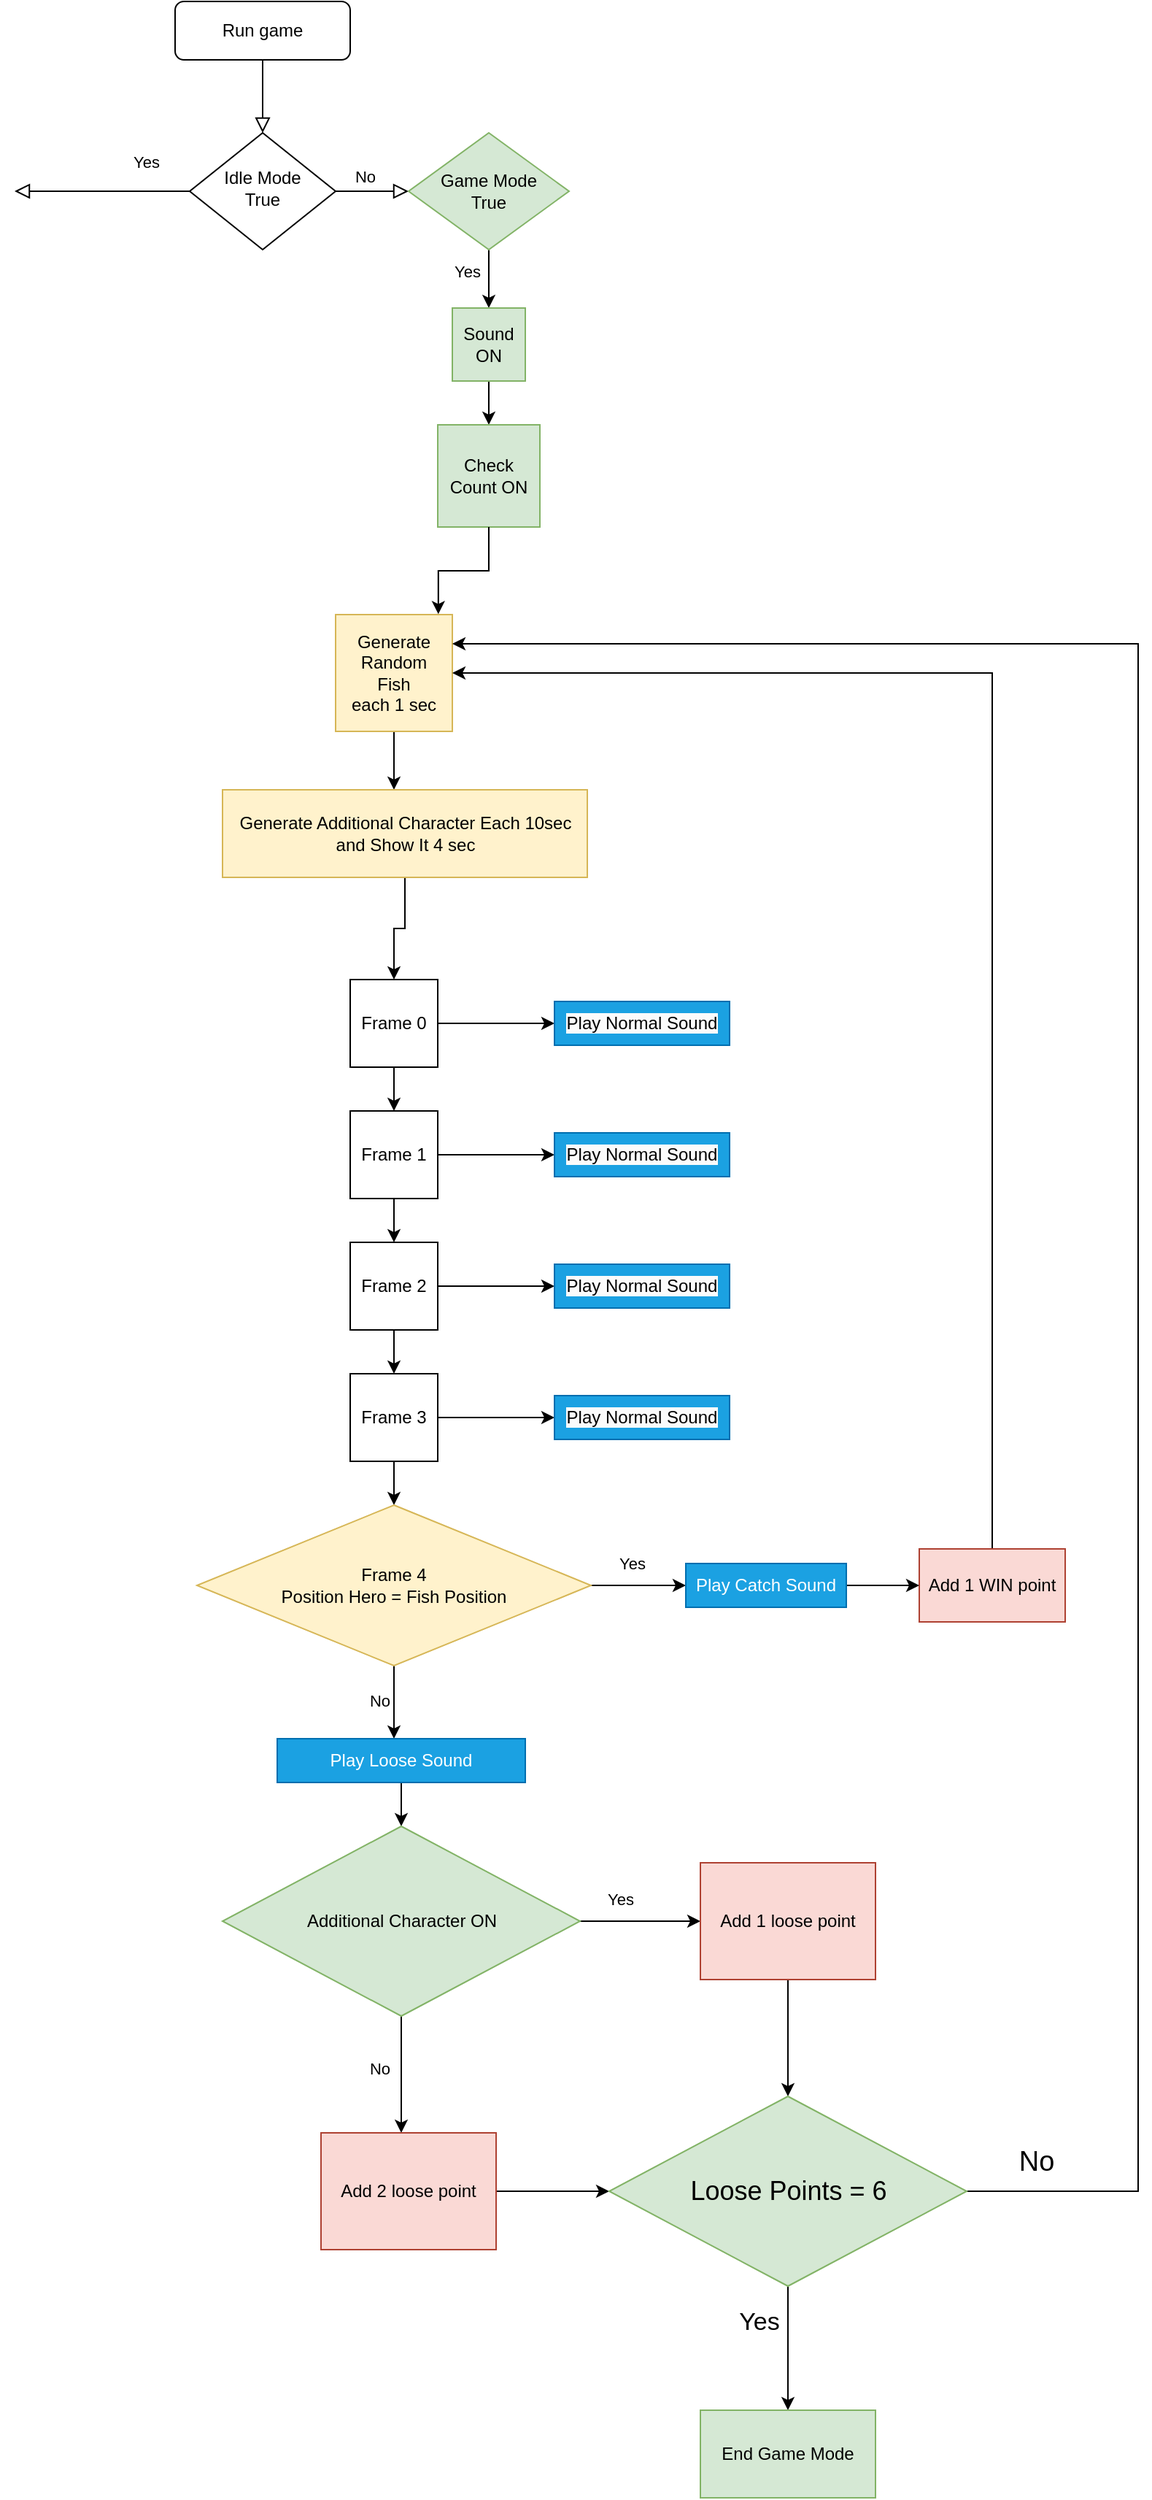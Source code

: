 <mxfile version="22.1.2" type="github">
  <diagram id="C5RBs43oDa-KdzZeNtuy" name="Page-1">
    <mxGraphModel dx="2074" dy="1128" grid="1" gridSize="10" guides="1" tooltips="1" connect="1" arrows="1" fold="1" page="1" pageScale="1" pageWidth="2339" pageHeight="3300" math="0" shadow="0">
      <root>
        <mxCell id="WIyWlLk6GJQsqaUBKTNV-0" />
        <mxCell id="WIyWlLk6GJQsqaUBKTNV-1" parent="WIyWlLk6GJQsqaUBKTNV-0" />
        <mxCell id="WIyWlLk6GJQsqaUBKTNV-2" value="" style="rounded=0;html=1;jettySize=auto;orthogonalLoop=1;fontSize=11;endArrow=block;endFill=0;endSize=8;strokeWidth=1;shadow=0;labelBackgroundColor=none;edgeStyle=orthogonalEdgeStyle;" parent="WIyWlLk6GJQsqaUBKTNV-1" source="WIyWlLk6GJQsqaUBKTNV-3" target="WIyWlLk6GJQsqaUBKTNV-6" edge="1">
          <mxGeometry relative="1" as="geometry" />
        </mxCell>
        <mxCell id="WIyWlLk6GJQsqaUBKTNV-3" value="Run game" style="rounded=1;whiteSpace=wrap;html=1;fontSize=12;glass=0;strokeWidth=1;shadow=0;" parent="WIyWlLk6GJQsqaUBKTNV-1" vertex="1">
          <mxGeometry x="1040" y="420" width="120" height="40" as="geometry" />
        </mxCell>
        <mxCell id="WIyWlLk6GJQsqaUBKTNV-4" value="Yes" style="rounded=0;html=1;jettySize=auto;orthogonalLoop=1;fontSize=11;endArrow=block;endFill=0;endSize=8;strokeWidth=1;shadow=0;labelBackgroundColor=none;edgeStyle=orthogonalEdgeStyle;exitX=0;exitY=0.5;exitDx=0;exitDy=0;" parent="WIyWlLk6GJQsqaUBKTNV-1" source="WIyWlLk6GJQsqaUBKTNV-6" edge="1">
          <mxGeometry x="-0.506" y="-20" relative="1" as="geometry">
            <mxPoint as="offset" />
            <mxPoint x="930" y="550" as="targetPoint" />
          </mxGeometry>
        </mxCell>
        <mxCell id="WIyWlLk6GJQsqaUBKTNV-5" value="No" style="edgeStyle=orthogonalEdgeStyle;rounded=0;html=1;jettySize=auto;orthogonalLoop=1;fontSize=11;endArrow=block;endFill=0;endSize=8;strokeWidth=1;shadow=0;labelBackgroundColor=none;" parent="WIyWlLk6GJQsqaUBKTNV-1" source="WIyWlLk6GJQsqaUBKTNV-6" edge="1">
          <mxGeometry x="-0.207" y="10" relative="1" as="geometry">
            <mxPoint as="offset" />
            <mxPoint x="1200" y="550" as="targetPoint" />
          </mxGeometry>
        </mxCell>
        <mxCell id="WIyWlLk6GJQsqaUBKTNV-6" value="Idle Mode&lt;br&gt;True" style="rhombus;whiteSpace=wrap;html=1;shadow=0;fontFamily=Helvetica;fontSize=12;align=center;strokeWidth=1;spacing=6;spacingTop=-4;" parent="WIyWlLk6GJQsqaUBKTNV-1" vertex="1">
          <mxGeometry x="1050" y="510" width="100" height="80" as="geometry" />
        </mxCell>
        <mxCell id="JyQyaathDO7ByDEJY7KW-3" style="edgeStyle=orthogonalEdgeStyle;rounded=0;orthogonalLoop=1;jettySize=auto;html=1;" edge="1" parent="WIyWlLk6GJQsqaUBKTNV-1" source="JyQyaathDO7ByDEJY7KW-0" target="JyQyaathDO7ByDEJY7KW-7">
          <mxGeometry relative="1" as="geometry">
            <mxPoint x="1255" y="620" as="targetPoint" />
          </mxGeometry>
        </mxCell>
        <mxCell id="JyQyaathDO7ByDEJY7KW-4" value="Yes" style="edgeLabel;html=1;align=center;verticalAlign=middle;resizable=0;points=[];" vertex="1" connectable="0" parent="JyQyaathDO7ByDEJY7KW-3">
          <mxGeometry x="-0.28" relative="1" as="geometry">
            <mxPoint x="-15" as="offset" />
          </mxGeometry>
        </mxCell>
        <mxCell id="JyQyaathDO7ByDEJY7KW-0" value="Game Mode&lt;br&gt;True" style="rhombus;whiteSpace=wrap;html=1;fillColor=#d5e8d4;strokeColor=#82b366;" vertex="1" parent="WIyWlLk6GJQsqaUBKTNV-1">
          <mxGeometry x="1200" y="510" width="110" height="80" as="geometry" />
        </mxCell>
        <mxCell id="JyQyaathDO7ByDEJY7KW-18" style="edgeStyle=orthogonalEdgeStyle;rounded=0;orthogonalLoop=1;jettySize=auto;html=1;entryX=0.5;entryY=0;entryDx=0;entryDy=0;" edge="1" parent="WIyWlLk6GJQsqaUBKTNV-1" source="JyQyaathDO7ByDEJY7KW-5">
          <mxGeometry relative="1" as="geometry">
            <mxPoint x="1190" y="960" as="targetPoint" />
          </mxGeometry>
        </mxCell>
        <mxCell id="JyQyaathDO7ByDEJY7KW-5" value="Generate&lt;br&gt;Random&lt;br&gt;Fish&lt;br&gt;each 1 sec" style="whiteSpace=wrap;html=1;aspect=fixed;fillColor=#fff2cc;strokeColor=#d6b656;" vertex="1" parent="WIyWlLk6GJQsqaUBKTNV-1">
          <mxGeometry x="1150" y="840" width="80" height="80" as="geometry" />
        </mxCell>
        <mxCell id="JyQyaathDO7ByDEJY7KW-12" style="edgeStyle=orthogonalEdgeStyle;rounded=0;orthogonalLoop=1;jettySize=auto;html=1;entryX=0.5;entryY=0;entryDx=0;entryDy=0;" edge="1" parent="WIyWlLk6GJQsqaUBKTNV-1" source="JyQyaathDO7ByDEJY7KW-7" target="JyQyaathDO7ByDEJY7KW-11">
          <mxGeometry relative="1" as="geometry" />
        </mxCell>
        <mxCell id="JyQyaathDO7ByDEJY7KW-7" value="Sound&lt;br&gt;ON" style="whiteSpace=wrap;html=1;aspect=fixed;fillColor=#d5e8d4;strokeColor=#82b366;" vertex="1" parent="WIyWlLk6GJQsqaUBKTNV-1">
          <mxGeometry x="1230" y="630" width="50" height="50" as="geometry" />
        </mxCell>
        <mxCell id="JyQyaathDO7ByDEJY7KW-11" value="Check&lt;br&gt;Count ON" style="whiteSpace=wrap;html=1;aspect=fixed;fillColor=#d5e8d4;strokeColor=#82b366;" vertex="1" parent="WIyWlLk6GJQsqaUBKTNV-1">
          <mxGeometry x="1220" y="710" width="70" height="70" as="geometry" />
        </mxCell>
        <mxCell id="JyQyaathDO7ByDEJY7KW-14" style="edgeStyle=orthogonalEdgeStyle;rounded=0;orthogonalLoop=1;jettySize=auto;html=1;entryX=0.88;entryY=-0.004;entryDx=0;entryDy=0;entryPerimeter=0;" edge="1" parent="WIyWlLk6GJQsqaUBKTNV-1" source="JyQyaathDO7ByDEJY7KW-11" target="JyQyaathDO7ByDEJY7KW-5">
          <mxGeometry relative="1" as="geometry" />
        </mxCell>
        <mxCell id="JyQyaathDO7ByDEJY7KW-20" style="edgeStyle=orthogonalEdgeStyle;rounded=0;orthogonalLoop=1;jettySize=auto;html=1;entryX=0.5;entryY=0;entryDx=0;entryDy=0;" edge="1" parent="WIyWlLk6GJQsqaUBKTNV-1" source="JyQyaathDO7ByDEJY7KW-17" target="JyQyaathDO7ByDEJY7KW-19">
          <mxGeometry relative="1" as="geometry" />
        </mxCell>
        <mxCell id="JyQyaathDO7ByDEJY7KW-33" style="edgeStyle=orthogonalEdgeStyle;rounded=0;orthogonalLoop=1;jettySize=auto;html=1;" edge="1" parent="WIyWlLk6GJQsqaUBKTNV-1" source="JyQyaathDO7ByDEJY7KW-17">
          <mxGeometry relative="1" as="geometry">
            <mxPoint x="1300" y="1120" as="targetPoint" />
          </mxGeometry>
        </mxCell>
        <mxCell id="JyQyaathDO7ByDEJY7KW-17" value="Frame 0" style="whiteSpace=wrap;html=1;aspect=fixed;" vertex="1" parent="WIyWlLk6GJQsqaUBKTNV-1">
          <mxGeometry x="1160" y="1090" width="60" height="60" as="geometry" />
        </mxCell>
        <mxCell id="JyQyaathDO7ByDEJY7KW-22" style="edgeStyle=orthogonalEdgeStyle;rounded=0;orthogonalLoop=1;jettySize=auto;html=1;entryX=0.5;entryY=0;entryDx=0;entryDy=0;" edge="1" parent="WIyWlLk6GJQsqaUBKTNV-1" source="JyQyaathDO7ByDEJY7KW-19" target="JyQyaathDO7ByDEJY7KW-21">
          <mxGeometry relative="1" as="geometry" />
        </mxCell>
        <mxCell id="JyQyaathDO7ByDEJY7KW-19" value="Frame 1" style="whiteSpace=wrap;html=1;aspect=fixed;" vertex="1" parent="WIyWlLk6GJQsqaUBKTNV-1">
          <mxGeometry x="1160" y="1180" width="60" height="60" as="geometry" />
        </mxCell>
        <mxCell id="JyQyaathDO7ByDEJY7KW-25" style="edgeStyle=orthogonalEdgeStyle;rounded=0;orthogonalLoop=1;jettySize=auto;html=1;entryX=0.5;entryY=0;entryDx=0;entryDy=0;" edge="1" parent="WIyWlLk6GJQsqaUBKTNV-1" source="JyQyaathDO7ByDEJY7KW-21" target="JyQyaathDO7ByDEJY7KW-23">
          <mxGeometry relative="1" as="geometry" />
        </mxCell>
        <mxCell id="JyQyaathDO7ByDEJY7KW-21" value="Frame 2" style="whiteSpace=wrap;html=1;aspect=fixed;" vertex="1" parent="WIyWlLk6GJQsqaUBKTNV-1">
          <mxGeometry x="1160" y="1270" width="60" height="60" as="geometry" />
        </mxCell>
        <mxCell id="JyQyaathDO7ByDEJY7KW-23" value="Frame 3" style="whiteSpace=wrap;html=1;aspect=fixed;" vertex="1" parent="WIyWlLk6GJQsqaUBKTNV-1">
          <mxGeometry x="1160" y="1360" width="60" height="60" as="geometry" />
        </mxCell>
        <mxCell id="JyQyaathDO7ByDEJY7KW-26" style="edgeStyle=orthogonalEdgeStyle;rounded=0;orthogonalLoop=1;jettySize=auto;html=1;entryX=0.5;entryY=0;entryDx=0;entryDy=0;" edge="1" parent="WIyWlLk6GJQsqaUBKTNV-1" source="JyQyaathDO7ByDEJY7KW-23">
          <mxGeometry relative="1" as="geometry">
            <mxPoint x="1190" y="1450" as="targetPoint" />
          </mxGeometry>
        </mxCell>
        <mxCell id="JyQyaathDO7ByDEJY7KW-29" style="edgeStyle=orthogonalEdgeStyle;rounded=0;orthogonalLoop=1;jettySize=auto;html=1;" edge="1" parent="WIyWlLk6GJQsqaUBKTNV-1" source="JyQyaathDO7ByDEJY7KW-28">
          <mxGeometry relative="1" as="geometry">
            <mxPoint x="1390" y="1505" as="targetPoint" />
          </mxGeometry>
        </mxCell>
        <mxCell id="JyQyaathDO7ByDEJY7KW-30" value="Yes" style="edgeLabel;html=1;align=center;verticalAlign=middle;resizable=0;points=[];" vertex="1" connectable="0" parent="JyQyaathDO7ByDEJY7KW-29">
          <mxGeometry x="-0.161" y="-1" relative="1" as="geometry">
            <mxPoint y="-16" as="offset" />
          </mxGeometry>
        </mxCell>
        <mxCell id="JyQyaathDO7ByDEJY7KW-31" style="edgeStyle=orthogonalEdgeStyle;rounded=0;orthogonalLoop=1;jettySize=auto;html=1;" edge="1" parent="WIyWlLk6GJQsqaUBKTNV-1" source="JyQyaathDO7ByDEJY7KW-28">
          <mxGeometry relative="1" as="geometry">
            <mxPoint x="1190" y="1610" as="targetPoint" />
          </mxGeometry>
        </mxCell>
        <mxCell id="JyQyaathDO7ByDEJY7KW-32" value="No" style="edgeLabel;html=1;align=center;verticalAlign=middle;resizable=0;points=[];" vertex="1" connectable="0" parent="JyQyaathDO7ByDEJY7KW-31">
          <mxGeometry x="-0.056" y="1" relative="1" as="geometry">
            <mxPoint x="-11" as="offset" />
          </mxGeometry>
        </mxCell>
        <mxCell id="JyQyaathDO7ByDEJY7KW-28" value="Frame 4&lt;br&gt;Position Hero = Fish Position" style="rhombus;whiteSpace=wrap;html=1;fillColor=#fff2cc;strokeColor=#d6b656;" vertex="1" parent="WIyWlLk6GJQsqaUBKTNV-1">
          <mxGeometry x="1055" y="1450" width="270" height="110" as="geometry" />
        </mxCell>
        <mxCell id="JyQyaathDO7ByDEJY7KW-36" value="&lt;span style=&quot;color: rgb(0, 0, 0); font-family: Helvetica; font-size: 12px; font-style: normal; font-variant-ligatures: normal; font-variant-caps: normal; font-weight: 400; letter-spacing: normal; orphans: 2; text-align: center; text-indent: 0px; text-transform: none; widows: 2; word-spacing: 0px; -webkit-text-stroke-width: 0px; background-color: rgb(251, 251, 251); text-decoration-thickness: initial; text-decoration-style: initial; text-decoration-color: initial; float: none; display: inline !important;&quot;&gt;Play Normal&amp;nbsp;&lt;/span&gt;&lt;span style=&quot;color: rgb(0, 0, 0); font-family: Helvetica; font-size: 12px; font-style: normal; font-variant-ligatures: normal; font-variant-caps: normal; font-weight: 400; letter-spacing: normal; orphans: 2; text-align: center; text-indent: 0px; text-transform: none; widows: 2; word-spacing: 0px; -webkit-text-stroke-width: 0px; background-color: rgb(251, 251, 251); text-decoration-thickness: initial; text-decoration-style: initial; text-decoration-color: initial; float: none; display: inline !important;&quot;&gt;Sound&lt;/span&gt;" style="rounded=0;whiteSpace=wrap;html=1;fillColor=#1ba1e2;strokeColor=#006EAF;fontColor=#ffffff;" vertex="1" parent="WIyWlLk6GJQsqaUBKTNV-1">
          <mxGeometry x="1300" y="1105" width="120" height="30" as="geometry" />
        </mxCell>
        <mxCell id="JyQyaathDO7ByDEJY7KW-37" style="edgeStyle=orthogonalEdgeStyle;rounded=0;orthogonalLoop=1;jettySize=auto;html=1;" edge="1" parent="WIyWlLk6GJQsqaUBKTNV-1">
          <mxGeometry relative="1" as="geometry">
            <mxPoint x="1300" y="1210" as="targetPoint" />
            <mxPoint x="1220" y="1210" as="sourcePoint" />
          </mxGeometry>
        </mxCell>
        <mxCell id="JyQyaathDO7ByDEJY7KW-38" value="&lt;span style=&quot;color: rgb(0, 0, 0); font-family: Helvetica; font-size: 12px; font-style: normal; font-variant-ligatures: normal; font-variant-caps: normal; font-weight: 400; letter-spacing: normal; orphans: 2; text-align: center; text-indent: 0px; text-transform: none; widows: 2; word-spacing: 0px; -webkit-text-stroke-width: 0px; background-color: rgb(251, 251, 251); text-decoration-thickness: initial; text-decoration-style: initial; text-decoration-color: initial; float: none; display: inline !important;&quot;&gt;Play Normal&amp;nbsp;&lt;/span&gt;&lt;span style=&quot;color: rgb(0, 0, 0); font-family: Helvetica; font-size: 12px; font-style: normal; font-variant-ligatures: normal; font-variant-caps: normal; font-weight: 400; letter-spacing: normal; orphans: 2; text-align: center; text-indent: 0px; text-transform: none; widows: 2; word-spacing: 0px; -webkit-text-stroke-width: 0px; background-color: rgb(251, 251, 251); text-decoration-thickness: initial; text-decoration-style: initial; text-decoration-color: initial; float: none; display: inline !important;&quot;&gt;Sound&lt;/span&gt;" style="rounded=0;whiteSpace=wrap;html=1;fillColor=#1ba1e2;strokeColor=#006EAF;fontColor=#ffffff;" vertex="1" parent="WIyWlLk6GJQsqaUBKTNV-1">
          <mxGeometry x="1300" y="1195" width="120" height="30" as="geometry" />
        </mxCell>
        <mxCell id="JyQyaathDO7ByDEJY7KW-39" style="edgeStyle=orthogonalEdgeStyle;rounded=0;orthogonalLoop=1;jettySize=auto;html=1;" edge="1" parent="WIyWlLk6GJQsqaUBKTNV-1">
          <mxGeometry relative="1" as="geometry">
            <mxPoint x="1300" y="1300" as="targetPoint" />
            <mxPoint x="1220" y="1300" as="sourcePoint" />
          </mxGeometry>
        </mxCell>
        <mxCell id="JyQyaathDO7ByDEJY7KW-40" value="&lt;span style=&quot;color: rgb(0, 0, 0); font-family: Helvetica; font-size: 12px; font-style: normal; font-variant-ligatures: normal; font-variant-caps: normal; font-weight: 400; letter-spacing: normal; orphans: 2; text-align: center; text-indent: 0px; text-transform: none; widows: 2; word-spacing: 0px; -webkit-text-stroke-width: 0px; background-color: rgb(251, 251, 251); text-decoration-thickness: initial; text-decoration-style: initial; text-decoration-color: initial; float: none; display: inline !important;&quot;&gt;Play Normal&amp;nbsp;&lt;/span&gt;&lt;span style=&quot;color: rgb(0, 0, 0); font-family: Helvetica; font-size: 12px; font-style: normal; font-variant-ligatures: normal; font-variant-caps: normal; font-weight: 400; letter-spacing: normal; orphans: 2; text-align: center; text-indent: 0px; text-transform: none; widows: 2; word-spacing: 0px; -webkit-text-stroke-width: 0px; background-color: rgb(251, 251, 251); text-decoration-thickness: initial; text-decoration-style: initial; text-decoration-color: initial; float: none; display: inline !important;&quot;&gt;Sound&lt;/span&gt;" style="rounded=0;whiteSpace=wrap;html=1;fillColor=#1ba1e2;strokeColor=#006EAF;fontColor=#ffffff;" vertex="1" parent="WIyWlLk6GJQsqaUBKTNV-1">
          <mxGeometry x="1300" y="1285" width="120" height="30" as="geometry" />
        </mxCell>
        <mxCell id="JyQyaathDO7ByDEJY7KW-41" style="edgeStyle=orthogonalEdgeStyle;rounded=0;orthogonalLoop=1;jettySize=auto;html=1;" edge="1" parent="WIyWlLk6GJQsqaUBKTNV-1">
          <mxGeometry relative="1" as="geometry">
            <mxPoint x="1300" y="1390" as="targetPoint" />
            <mxPoint x="1220" y="1390" as="sourcePoint" />
          </mxGeometry>
        </mxCell>
        <mxCell id="JyQyaathDO7ByDEJY7KW-42" value="&lt;span style=&quot;color: rgb(0, 0, 0); font-family: Helvetica; font-size: 12px; font-style: normal; font-variant-ligatures: normal; font-variant-caps: normal; font-weight: 400; letter-spacing: normal; orphans: 2; text-align: center; text-indent: 0px; text-transform: none; widows: 2; word-spacing: 0px; -webkit-text-stroke-width: 0px; background-color: rgb(251, 251, 251); text-decoration-thickness: initial; text-decoration-style: initial; text-decoration-color: initial; float: none; display: inline !important;&quot;&gt;Play Normal&amp;nbsp;&lt;/span&gt;&lt;span style=&quot;color: rgb(0, 0, 0); font-family: Helvetica; font-size: 12px; font-style: normal; font-variant-ligatures: normal; font-variant-caps: normal; font-weight: 400; letter-spacing: normal; orphans: 2; text-align: center; text-indent: 0px; text-transform: none; widows: 2; word-spacing: 0px; -webkit-text-stroke-width: 0px; background-color: rgb(251, 251, 251); text-decoration-thickness: initial; text-decoration-style: initial; text-decoration-color: initial; float: none; display: inline !important;&quot;&gt;Sound&lt;/span&gt;" style="rounded=0;whiteSpace=wrap;html=1;fillColor=#1ba1e2;strokeColor=#006EAF;fontColor=#ffffff;" vertex="1" parent="WIyWlLk6GJQsqaUBKTNV-1">
          <mxGeometry x="1300" y="1375" width="120" height="30" as="geometry" />
        </mxCell>
        <mxCell id="JyQyaathDO7ByDEJY7KW-45" style="edgeStyle=orthogonalEdgeStyle;rounded=0;orthogonalLoop=1;jettySize=auto;html=1;entryX=1;entryY=0.5;entryDx=0;entryDy=0;" edge="1" parent="WIyWlLk6GJQsqaUBKTNV-1" source="JyQyaathDO7ByDEJY7KW-43" target="JyQyaathDO7ByDEJY7KW-5">
          <mxGeometry relative="1" as="geometry">
            <Array as="points">
              <mxPoint x="1600" y="1410" />
              <mxPoint x="1600" y="880" />
            </Array>
          </mxGeometry>
        </mxCell>
        <mxCell id="JyQyaathDO7ByDEJY7KW-43" value="Add 1 WIN point" style="rounded=0;whiteSpace=wrap;html=1;fillColor=#fad9d5;strokeColor=#ae4132;" vertex="1" parent="WIyWlLk6GJQsqaUBKTNV-1">
          <mxGeometry x="1550" y="1480" width="100" height="50" as="geometry" />
        </mxCell>
        <mxCell id="JyQyaathDO7ByDEJY7KW-47" style="edgeStyle=orthogonalEdgeStyle;rounded=0;orthogonalLoop=1;jettySize=auto;html=1;entryX=0.5;entryY=0;entryDx=0;entryDy=0;" edge="1" parent="WIyWlLk6GJQsqaUBKTNV-1" source="JyQyaathDO7ByDEJY7KW-44" target="JyQyaathDO7ByDEJY7KW-46">
          <mxGeometry relative="1" as="geometry" />
        </mxCell>
        <mxCell id="JyQyaathDO7ByDEJY7KW-44" value="Play Loose Sound" style="rounded=0;whiteSpace=wrap;html=1;fillColor=#1ba1e2;strokeColor=#006EAF;fontColor=#ffffff;" vertex="1" parent="WIyWlLk6GJQsqaUBKTNV-1">
          <mxGeometry x="1110" y="1610" width="170" height="30" as="geometry" />
        </mxCell>
        <mxCell id="JyQyaathDO7ByDEJY7KW-48" style="edgeStyle=orthogonalEdgeStyle;rounded=0;orthogonalLoop=1;jettySize=auto;html=1;" edge="1" parent="WIyWlLk6GJQsqaUBKTNV-1" source="JyQyaathDO7ByDEJY7KW-46">
          <mxGeometry relative="1" as="geometry">
            <mxPoint x="1195" y="1880" as="targetPoint" />
          </mxGeometry>
        </mxCell>
        <mxCell id="JyQyaathDO7ByDEJY7KW-50" value="No" style="edgeLabel;html=1;align=center;verticalAlign=middle;resizable=0;points=[];" vertex="1" connectable="0" parent="JyQyaathDO7ByDEJY7KW-48">
          <mxGeometry x="-0.11" y="-2" relative="1" as="geometry">
            <mxPoint x="-13" as="offset" />
          </mxGeometry>
        </mxCell>
        <mxCell id="JyQyaathDO7ByDEJY7KW-49" style="edgeStyle=orthogonalEdgeStyle;rounded=0;orthogonalLoop=1;jettySize=auto;html=1;" edge="1" parent="WIyWlLk6GJQsqaUBKTNV-1" source="JyQyaathDO7ByDEJY7KW-46">
          <mxGeometry relative="1" as="geometry">
            <mxPoint x="1400" y="1735" as="targetPoint" />
          </mxGeometry>
        </mxCell>
        <mxCell id="JyQyaathDO7ByDEJY7KW-51" value="Yes" style="edgeLabel;html=1;align=center;verticalAlign=middle;resizable=0;points=[];" vertex="1" connectable="0" parent="JyQyaathDO7ByDEJY7KW-49">
          <mxGeometry x="-0.343" relative="1" as="geometry">
            <mxPoint y="-15" as="offset" />
          </mxGeometry>
        </mxCell>
        <mxCell id="JyQyaathDO7ByDEJY7KW-46" value="Additional Character ON" style="rhombus;whiteSpace=wrap;html=1;fillColor=#d5e8d4;strokeColor=#82b366;" vertex="1" parent="WIyWlLk6GJQsqaUBKTNV-1">
          <mxGeometry x="1072.5" y="1670" width="245" height="130" as="geometry" />
        </mxCell>
        <mxCell id="JyQyaathDO7ByDEJY7KW-56" style="edgeStyle=orthogonalEdgeStyle;rounded=0;orthogonalLoop=1;jettySize=auto;html=1;entryX=0.5;entryY=0;entryDx=0;entryDy=0;" edge="1" parent="WIyWlLk6GJQsqaUBKTNV-1" source="JyQyaathDO7ByDEJY7KW-52" target="JyQyaathDO7ByDEJY7KW-54">
          <mxGeometry relative="1" as="geometry" />
        </mxCell>
        <mxCell id="JyQyaathDO7ByDEJY7KW-52" value="Add 1 loose point" style="rounded=0;whiteSpace=wrap;html=1;fillColor=#fad9d5;strokeColor=#ae4132;" vertex="1" parent="WIyWlLk6GJQsqaUBKTNV-1">
          <mxGeometry x="1400" y="1695" width="120" height="80" as="geometry" />
        </mxCell>
        <mxCell id="JyQyaathDO7ByDEJY7KW-55" style="edgeStyle=orthogonalEdgeStyle;rounded=0;orthogonalLoop=1;jettySize=auto;html=1;entryX=0;entryY=0.5;entryDx=0;entryDy=0;" edge="1" parent="WIyWlLk6GJQsqaUBKTNV-1" source="JyQyaathDO7ByDEJY7KW-53" target="JyQyaathDO7ByDEJY7KW-54">
          <mxGeometry relative="1" as="geometry" />
        </mxCell>
        <mxCell id="JyQyaathDO7ByDEJY7KW-53" value="Add 2 loose point" style="rounded=0;whiteSpace=wrap;html=1;fillColor=#fad9d5;strokeColor=#ae4132;" vertex="1" parent="WIyWlLk6GJQsqaUBKTNV-1">
          <mxGeometry x="1140" y="1880" width="120" height="80" as="geometry" />
        </mxCell>
        <mxCell id="JyQyaathDO7ByDEJY7KW-59" style="edgeStyle=orthogonalEdgeStyle;rounded=0;orthogonalLoop=1;jettySize=auto;html=1;entryX=1;entryY=0.25;entryDx=0;entryDy=0;exitX=1;exitY=0.5;exitDx=0;exitDy=0;" edge="1" parent="WIyWlLk6GJQsqaUBKTNV-1" source="JyQyaathDO7ByDEJY7KW-54" target="JyQyaathDO7ByDEJY7KW-5">
          <mxGeometry relative="1" as="geometry">
            <mxPoint x="1650" y="1800" as="targetPoint" />
            <Array as="points">
              <mxPoint x="1700" y="1920" />
              <mxPoint x="1700" y="860" />
            </Array>
          </mxGeometry>
        </mxCell>
        <mxCell id="JyQyaathDO7ByDEJY7KW-60" value="No" style="edgeLabel;html=1;align=center;verticalAlign=middle;resizable=0;points=[];fontSize=19;" vertex="1" connectable="0" parent="JyQyaathDO7ByDEJY7KW-59">
          <mxGeometry x="0.008" y="-2" relative="1" as="geometry">
            <mxPoint x="-72" y="693" as="offset" />
          </mxGeometry>
        </mxCell>
        <mxCell id="JyQyaathDO7ByDEJY7KW-61" style="edgeStyle=orthogonalEdgeStyle;rounded=0;orthogonalLoop=1;jettySize=auto;html=1;" edge="1" parent="WIyWlLk6GJQsqaUBKTNV-1" source="JyQyaathDO7ByDEJY7KW-54">
          <mxGeometry relative="1" as="geometry">
            <mxPoint x="1460" y="2070" as="targetPoint" />
          </mxGeometry>
        </mxCell>
        <mxCell id="JyQyaathDO7ByDEJY7KW-63" value="&lt;font style=&quot;font-size: 17px;&quot;&gt;Yes&lt;/font&gt;" style="edgeLabel;html=1;align=center;verticalAlign=middle;resizable=0;points=[];" vertex="1" connectable="0" parent="JyQyaathDO7ByDEJY7KW-61">
          <mxGeometry x="-0.006" y="-4" relative="1" as="geometry">
            <mxPoint x="-20" y="-22" as="offset" />
          </mxGeometry>
        </mxCell>
        <mxCell id="JyQyaathDO7ByDEJY7KW-54" value="Loose Points = 6" style="rhombus;whiteSpace=wrap;html=1;fillColor=#d5e8d4;strokeColor=#82b366;fontSize=18;" vertex="1" parent="WIyWlLk6GJQsqaUBKTNV-1">
          <mxGeometry x="1337.5" y="1855" width="245" height="130" as="geometry" />
        </mxCell>
        <mxCell id="JyQyaathDO7ByDEJY7KW-66" value="End Game Mode" style="rounded=0;whiteSpace=wrap;html=1;fillColor=#d5e8d4;strokeColor=#82b366;" vertex="1" parent="WIyWlLk6GJQsqaUBKTNV-1">
          <mxGeometry x="1400" y="2070" width="120" height="60" as="geometry" />
        </mxCell>
        <mxCell id="JyQyaathDO7ByDEJY7KW-70" style="edgeStyle=orthogonalEdgeStyle;rounded=0;orthogonalLoop=1;jettySize=auto;html=1;entryX=0.5;entryY=0;entryDx=0;entryDy=0;" edge="1" parent="WIyWlLk6GJQsqaUBKTNV-1" source="JyQyaathDO7ByDEJY7KW-71" target="JyQyaathDO7ByDEJY7KW-17">
          <mxGeometry relative="1" as="geometry">
            <mxPoint x="1190" y="1040" as="sourcePoint" />
          </mxGeometry>
        </mxCell>
        <mxCell id="JyQyaathDO7ByDEJY7KW-71" value="Generate Additional Character Each 10sec&lt;br&gt;and Show It 4 sec" style="rounded=0;whiteSpace=wrap;html=1;fillColor=#fff2cc;strokeColor=#d6b656;" vertex="1" parent="WIyWlLk6GJQsqaUBKTNV-1">
          <mxGeometry x="1072.5" y="960" width="250" height="60" as="geometry" />
        </mxCell>
        <mxCell id="JyQyaathDO7ByDEJY7KW-74" style="edgeStyle=orthogonalEdgeStyle;rounded=0;orthogonalLoop=1;jettySize=auto;html=1;entryX=0;entryY=0.5;entryDx=0;entryDy=0;" edge="1" parent="WIyWlLk6GJQsqaUBKTNV-1" source="JyQyaathDO7ByDEJY7KW-73" target="JyQyaathDO7ByDEJY7KW-43">
          <mxGeometry relative="1" as="geometry" />
        </mxCell>
        <mxCell id="JyQyaathDO7ByDEJY7KW-73" value="Play Catch Sound" style="rounded=0;whiteSpace=wrap;html=1;fillColor=#1ba1e2;strokeColor=#006EAF;fontColor=#ffffff;" vertex="1" parent="WIyWlLk6GJQsqaUBKTNV-1">
          <mxGeometry x="1390" y="1490" width="110" height="30" as="geometry" />
        </mxCell>
      </root>
    </mxGraphModel>
  </diagram>
</mxfile>
